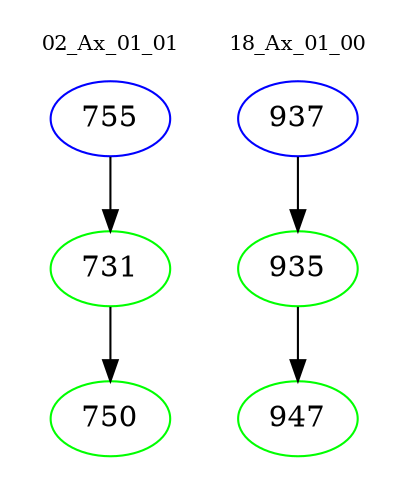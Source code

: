 digraph{
subgraph cluster_0 {
color = white
label = "02_Ax_01_01";
fontsize=10;
T0_755 [label="755", color="blue"]
T0_755 -> T0_731 [color="black"]
T0_731 [label="731", color="green"]
T0_731 -> T0_750 [color="black"]
T0_750 [label="750", color="green"]
}
subgraph cluster_1 {
color = white
label = "18_Ax_01_00";
fontsize=10;
T1_937 [label="937", color="blue"]
T1_937 -> T1_935 [color="black"]
T1_935 [label="935", color="green"]
T1_935 -> T1_947 [color="black"]
T1_947 [label="947", color="green"]
}
}
